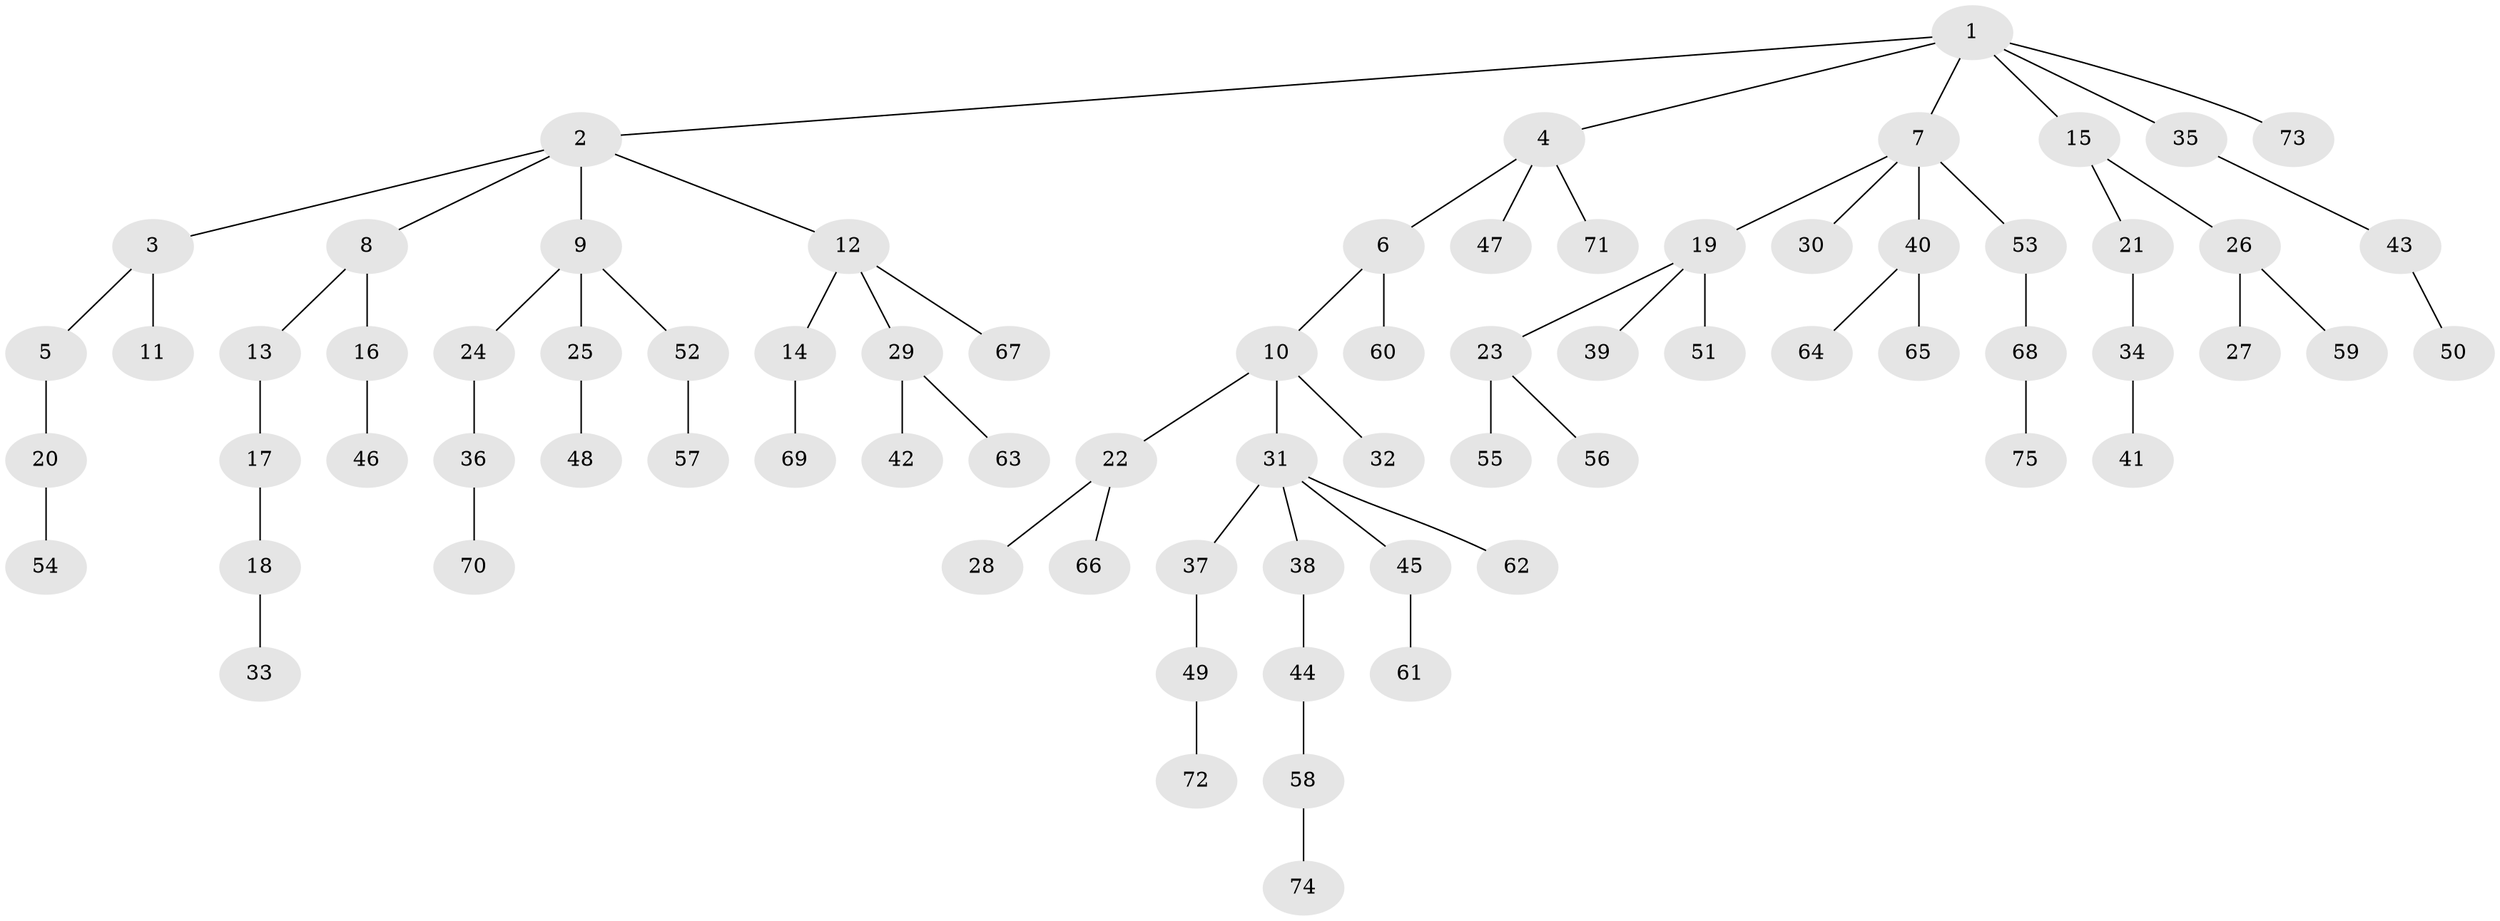 // Generated by graph-tools (version 1.1) at 2025/36/03/09/25 02:36:40]
// undirected, 75 vertices, 74 edges
graph export_dot {
graph [start="1"]
  node [color=gray90,style=filled];
  1;
  2;
  3;
  4;
  5;
  6;
  7;
  8;
  9;
  10;
  11;
  12;
  13;
  14;
  15;
  16;
  17;
  18;
  19;
  20;
  21;
  22;
  23;
  24;
  25;
  26;
  27;
  28;
  29;
  30;
  31;
  32;
  33;
  34;
  35;
  36;
  37;
  38;
  39;
  40;
  41;
  42;
  43;
  44;
  45;
  46;
  47;
  48;
  49;
  50;
  51;
  52;
  53;
  54;
  55;
  56;
  57;
  58;
  59;
  60;
  61;
  62;
  63;
  64;
  65;
  66;
  67;
  68;
  69;
  70;
  71;
  72;
  73;
  74;
  75;
  1 -- 2;
  1 -- 4;
  1 -- 7;
  1 -- 15;
  1 -- 35;
  1 -- 73;
  2 -- 3;
  2 -- 8;
  2 -- 9;
  2 -- 12;
  3 -- 5;
  3 -- 11;
  4 -- 6;
  4 -- 47;
  4 -- 71;
  5 -- 20;
  6 -- 10;
  6 -- 60;
  7 -- 19;
  7 -- 30;
  7 -- 40;
  7 -- 53;
  8 -- 13;
  8 -- 16;
  9 -- 24;
  9 -- 25;
  9 -- 52;
  10 -- 22;
  10 -- 31;
  10 -- 32;
  12 -- 14;
  12 -- 29;
  12 -- 67;
  13 -- 17;
  14 -- 69;
  15 -- 21;
  15 -- 26;
  16 -- 46;
  17 -- 18;
  18 -- 33;
  19 -- 23;
  19 -- 39;
  19 -- 51;
  20 -- 54;
  21 -- 34;
  22 -- 28;
  22 -- 66;
  23 -- 55;
  23 -- 56;
  24 -- 36;
  25 -- 48;
  26 -- 27;
  26 -- 59;
  29 -- 42;
  29 -- 63;
  31 -- 37;
  31 -- 38;
  31 -- 45;
  31 -- 62;
  34 -- 41;
  35 -- 43;
  36 -- 70;
  37 -- 49;
  38 -- 44;
  40 -- 64;
  40 -- 65;
  43 -- 50;
  44 -- 58;
  45 -- 61;
  49 -- 72;
  52 -- 57;
  53 -- 68;
  58 -- 74;
  68 -- 75;
}
